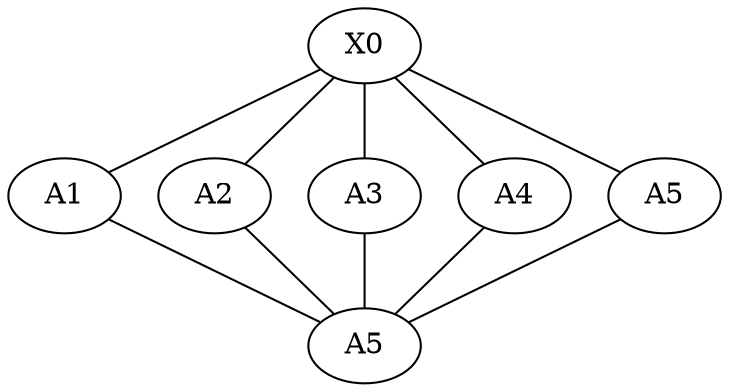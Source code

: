 graph G {

  0 -- {1 2 3 4 5} -- 6;

  0 [label=X0, family=0, capital=t, pop=70, soldiers=50, leader=1];
  1 [label=A1, family=1, pop=40, soldiers=60, hold=0.75, leader=2]; // will be discarded, as solder > pop
  2 [label=A2, family=1, pop=40, soldiers=30, hold=0.7];
  3 [label=A3, family=1, pop=40, soldiers=30, hold=0.6];
  4 [label=A4, family=1, pop=40, soldiers=30, hold=0.5];
  5 [label=A5, family=1, pop=40, soldiers=20, hold=0.5, leader=5];
  6 [label=A5, family=1, capital=t];

}
